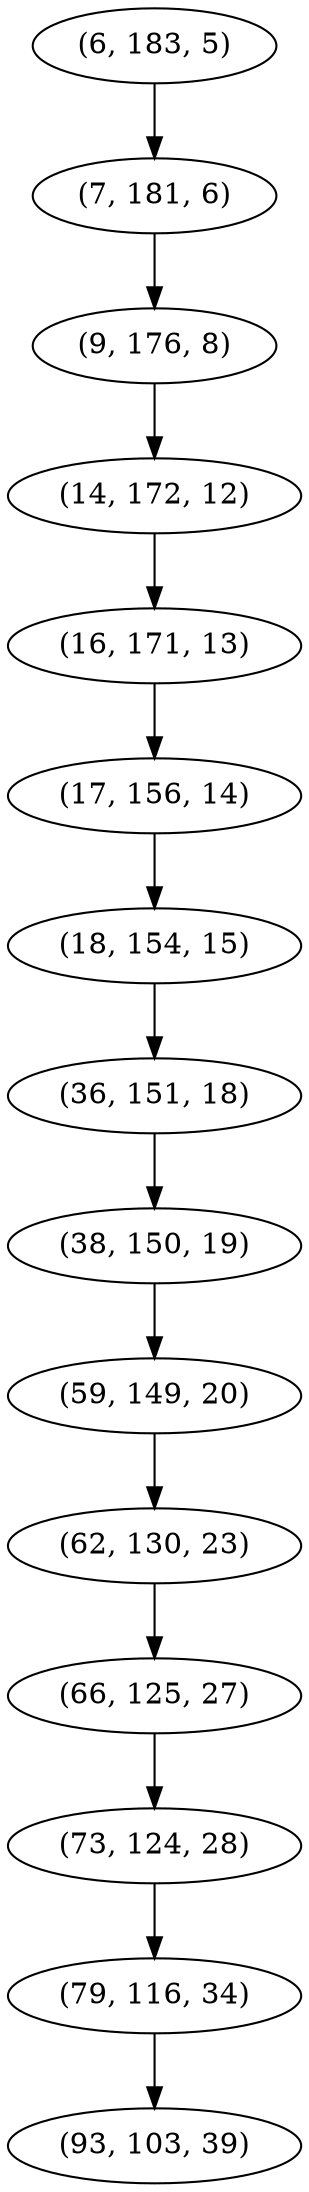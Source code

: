 digraph tree {
    "(6, 183, 5)";
    "(7, 181, 6)";
    "(9, 176, 8)";
    "(14, 172, 12)";
    "(16, 171, 13)";
    "(17, 156, 14)";
    "(18, 154, 15)";
    "(36, 151, 18)";
    "(38, 150, 19)";
    "(59, 149, 20)";
    "(62, 130, 23)";
    "(66, 125, 27)";
    "(73, 124, 28)";
    "(79, 116, 34)";
    "(93, 103, 39)";
    "(6, 183, 5)" -> "(7, 181, 6)";
    "(7, 181, 6)" -> "(9, 176, 8)";
    "(9, 176, 8)" -> "(14, 172, 12)";
    "(14, 172, 12)" -> "(16, 171, 13)";
    "(16, 171, 13)" -> "(17, 156, 14)";
    "(17, 156, 14)" -> "(18, 154, 15)";
    "(18, 154, 15)" -> "(36, 151, 18)";
    "(36, 151, 18)" -> "(38, 150, 19)";
    "(38, 150, 19)" -> "(59, 149, 20)";
    "(59, 149, 20)" -> "(62, 130, 23)";
    "(62, 130, 23)" -> "(66, 125, 27)";
    "(66, 125, 27)" -> "(73, 124, 28)";
    "(73, 124, 28)" -> "(79, 116, 34)";
    "(79, 116, 34)" -> "(93, 103, 39)";
}
